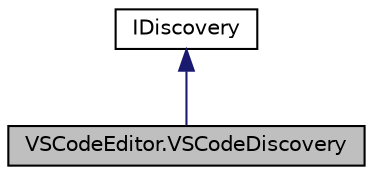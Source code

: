 digraph "VSCodeEditor.VSCodeDiscovery"
{
 // LATEX_PDF_SIZE
  edge [fontname="Helvetica",fontsize="10",labelfontname="Helvetica",labelfontsize="10"];
  node [fontname="Helvetica",fontsize="10",shape=record];
  Node1 [label="VSCodeEditor.VSCodeDiscovery",height=0.2,width=0.4,color="black", fillcolor="grey75", style="filled", fontcolor="black",tooltip=" "];
  Node2 -> Node1 [dir="back",color="midnightblue",fontsize="10",style="solid",fontname="Helvetica"];
  Node2 [label="IDiscovery",height=0.2,width=0.4,color="black", fillcolor="white", style="filled",URL="$interface_v_s_code_editor_1_1_i_discovery.html",tooltip=" "];
}

